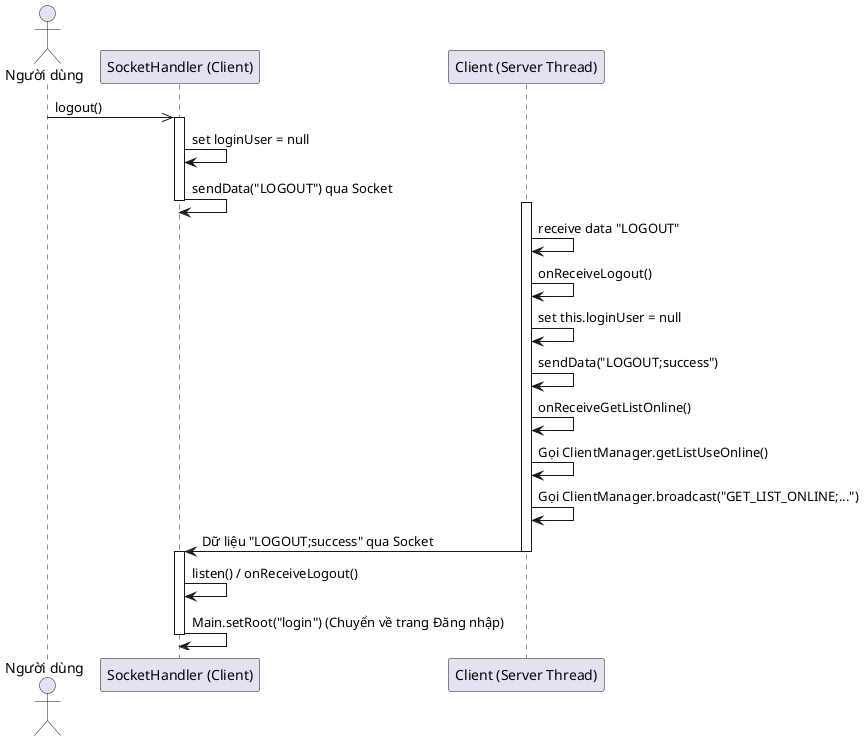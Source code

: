 @startuml
actor User as "Người dùng"
participant SH as "SocketHandler (Client)"
participant C as "Client (Server Thread)"

User ->> SH: logout()
activate SH
SH -> SH: set loginUser = null
SH -> SH: sendData("LOGOUT") qua Socket
deactivate SH

activate C
C -> C: receive data "LOGOUT"
C -> C: onReceiveLogout()
C -> C: set this.loginUser = null
C -> C: sendData("LOGOUT;success")
C -> C: onReceiveGetListOnline()
C -> C: Gọi ClientManager.getListUseOnline()
C -> C: Gọi ClientManager.broadcast("GET_LIST_ONLINE;...")
C -> SH: Dữ liệu "LOGOUT;success" qua Socket
deactivate C

activate SH
SH -> SH: listen() / onReceiveLogout()
SH -> SH: Main.setRoot("login") (Chuyển về trang Đăng nhập)
deactivate SH
@enduml
